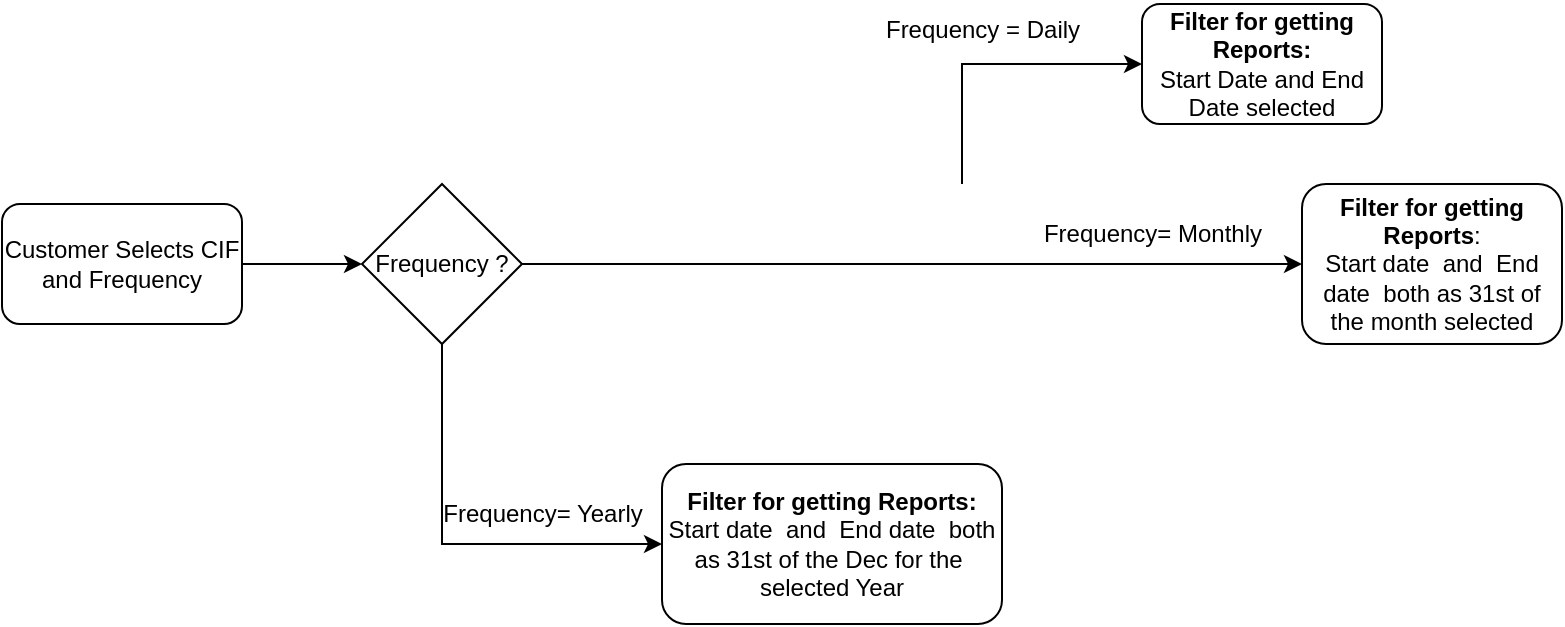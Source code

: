 <mxfile version="21.5.2" type="github">
  <diagram name="Page-1" id="PZqOhYPap5A3X778DCO2">
    <mxGraphModel dx="1379" dy="616" grid="1" gridSize="10" guides="1" tooltips="1" connect="1" arrows="1" fold="1" page="1" pageScale="1" pageWidth="850" pageHeight="1100" math="0" shadow="0">
      <root>
        <mxCell id="0" />
        <mxCell id="1" parent="0" />
        <mxCell id="hwtEP4QM51LNbg8bqswo-2" value="Customer Selects CIF and Frequency" style="rounded=1;whiteSpace=wrap;html=1;" vertex="1" parent="1">
          <mxGeometry x="30" y="110" width="120" height="60" as="geometry" />
        </mxCell>
        <mxCell id="hwtEP4QM51LNbg8bqswo-3" value="Frequency ?" style="rhombus;whiteSpace=wrap;html=1;" vertex="1" parent="1">
          <mxGeometry x="210" y="100" width="80" height="80" as="geometry" />
        </mxCell>
        <mxCell id="hwtEP4QM51LNbg8bqswo-6" value="&lt;b&gt;Filter for getting Reports:&lt;br&gt;&lt;/b&gt;Start Date and End Date selected" style="rounded=1;whiteSpace=wrap;html=1;" vertex="1" parent="1">
          <mxGeometry x="600" y="10" width="120" height="60" as="geometry" />
        </mxCell>
        <mxCell id="hwtEP4QM51LNbg8bqswo-7" value="&lt;b&gt;Filter for getting Reports&lt;/b&gt;:&lt;br style=&quot;border-color: var(--border-color);&quot;&gt;Start date&amp;nbsp; and&amp;nbsp; End date&amp;nbsp; both as 31st of the month selected" style="rounded=1;whiteSpace=wrap;html=1;" vertex="1" parent="1">
          <mxGeometry x="680" y="100" width="130" height="80" as="geometry" />
        </mxCell>
        <mxCell id="hwtEP4QM51LNbg8bqswo-8" value="&lt;b&gt;Filter for getting Reports:&lt;/b&gt;&lt;br style=&quot;border-color: var(--border-color);&quot;&gt;Start date&amp;nbsp; and&amp;nbsp; End date&amp;nbsp; both as 31st of the Dec for the&amp;nbsp; selected Year" style="rounded=1;whiteSpace=wrap;html=1;" vertex="1" parent="1">
          <mxGeometry x="360" y="240" width="170" height="80" as="geometry" />
        </mxCell>
        <mxCell id="hwtEP4QM51LNbg8bqswo-9" value="" style="endArrow=classic;html=1;rounded=0;entryX=0;entryY=0.5;entryDx=0;entryDy=0;" edge="1" parent="1" target="hwtEP4QM51LNbg8bqswo-6">
          <mxGeometry width="50" height="50" relative="1" as="geometry">
            <mxPoint x="510" y="100" as="sourcePoint" />
            <mxPoint x="560" y="50" as="targetPoint" />
            <Array as="points">
              <mxPoint x="510" y="40" />
            </Array>
          </mxGeometry>
        </mxCell>
        <mxCell id="hwtEP4QM51LNbg8bqswo-10" value="Frequency = Daily" style="text;html=1;align=center;verticalAlign=middle;resizable=0;points=[];autosize=1;strokeColor=none;fillColor=none;" vertex="1" parent="1">
          <mxGeometry x="460" y="8" width="120" height="30" as="geometry" />
        </mxCell>
        <mxCell id="hwtEP4QM51LNbg8bqswo-11" value="" style="endArrow=classic;html=1;rounded=0;entryX=0;entryY=0.5;entryDx=0;entryDy=0;" edge="1" parent="1" source="hwtEP4QM51LNbg8bqswo-3" target="hwtEP4QM51LNbg8bqswo-7">
          <mxGeometry width="50" height="50" relative="1" as="geometry">
            <mxPoint x="550" y="190" as="sourcePoint" />
            <mxPoint x="600" y="140" as="targetPoint" />
          </mxGeometry>
        </mxCell>
        <mxCell id="hwtEP4QM51LNbg8bqswo-12" value="" style="endArrow=classic;html=1;rounded=0;exitX=0.5;exitY=1;exitDx=0;exitDy=0;entryX=0;entryY=0.5;entryDx=0;entryDy=0;" edge="1" parent="1" source="hwtEP4QM51LNbg8bqswo-3" target="hwtEP4QM51LNbg8bqswo-8">
          <mxGeometry width="50" height="50" relative="1" as="geometry">
            <mxPoint x="550" y="300" as="sourcePoint" />
            <mxPoint x="240" y="360" as="targetPoint" />
            <Array as="points">
              <mxPoint x="250" y="280" />
            </Array>
          </mxGeometry>
        </mxCell>
        <mxCell id="hwtEP4QM51LNbg8bqswo-13" value="Frequency= Monthly" style="text;html=1;align=center;verticalAlign=middle;resizable=0;points=[];autosize=1;strokeColor=none;fillColor=none;" vertex="1" parent="1">
          <mxGeometry x="540" y="110" width="130" height="30" as="geometry" />
        </mxCell>
        <mxCell id="hwtEP4QM51LNbg8bqswo-15" value="Frequency= Yearly" style="text;html=1;align=center;verticalAlign=middle;resizable=0;points=[];autosize=1;strokeColor=none;fillColor=none;" vertex="1" parent="1">
          <mxGeometry x="240" y="250" width="120" height="30" as="geometry" />
        </mxCell>
        <mxCell id="hwtEP4QM51LNbg8bqswo-17" value="" style="endArrow=classic;html=1;rounded=0;exitX=1;exitY=0.5;exitDx=0;exitDy=0;" edge="1" parent="1" source="hwtEP4QM51LNbg8bqswo-2">
          <mxGeometry width="50" height="50" relative="1" as="geometry">
            <mxPoint x="160" y="190" as="sourcePoint" />
            <mxPoint x="210" y="140" as="targetPoint" />
          </mxGeometry>
        </mxCell>
      </root>
    </mxGraphModel>
  </diagram>
</mxfile>

